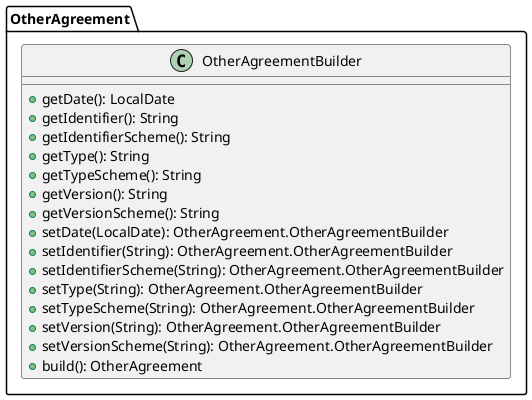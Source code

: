 @startuml

    class OtherAgreement.OtherAgreementBuilder [[OtherAgreement.OtherAgreementBuilder.html]] {
        +getDate(): LocalDate
        +getIdentifier(): String
        +getIdentifierScheme(): String
        +getType(): String
        +getTypeScheme(): String
        +getVersion(): String
        +getVersionScheme(): String
        +setDate(LocalDate): OtherAgreement.OtherAgreementBuilder
        +setIdentifier(String): OtherAgreement.OtherAgreementBuilder
        +setIdentifierScheme(String): OtherAgreement.OtherAgreementBuilder
        +setType(String): OtherAgreement.OtherAgreementBuilder
        +setTypeScheme(String): OtherAgreement.OtherAgreementBuilder
        +setVersion(String): OtherAgreement.OtherAgreementBuilder
        +setVersionScheme(String): OtherAgreement.OtherAgreementBuilder
        +build(): OtherAgreement
    }

@enduml
